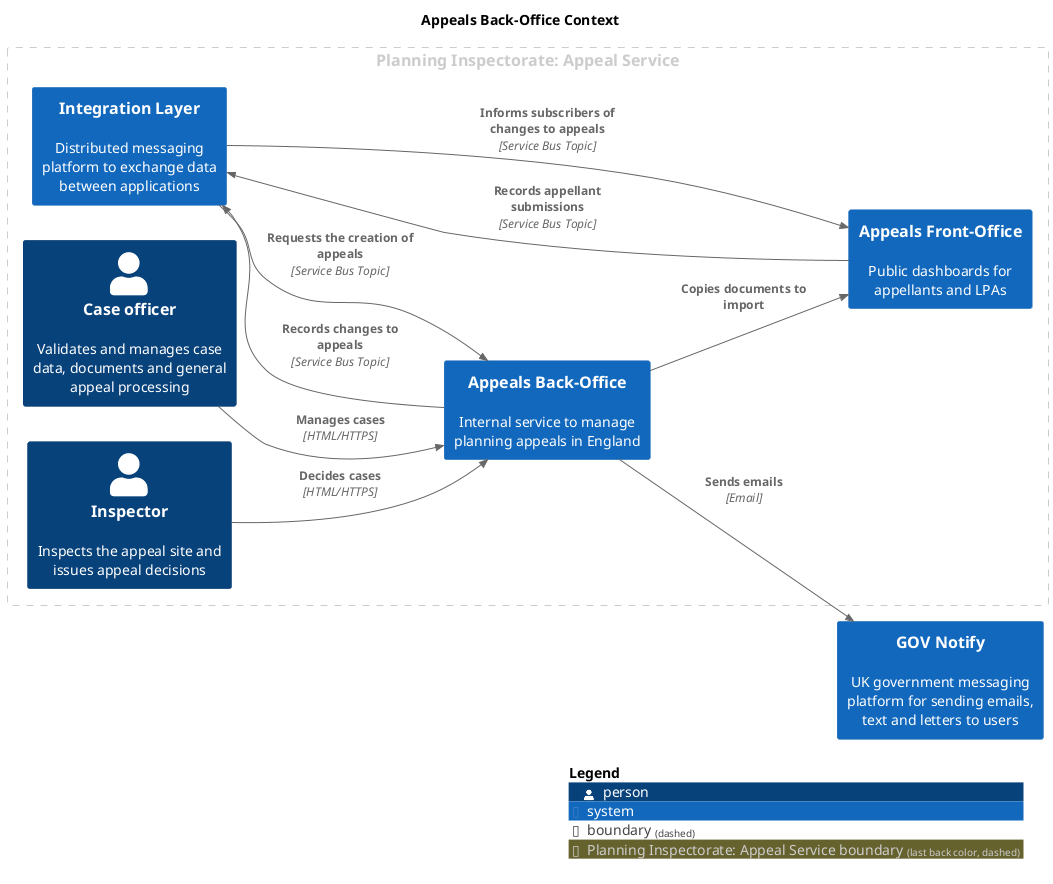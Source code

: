 @startuml
set separator none
title Appeals Back-Office Context

left to right direction

!include <C4/C4>
!include <C4/C4_Context>

AddBoundaryTag("Planning Inspectorate: Appeal Service", $borderColor="#cccccc", $fontColor="#cccccc", $borderStyle="dashed")
Boundary(group_1, "Planning Inspectorate: Appeal Service", $tags="Planning Inspectorate: Appeal Service") {
  System(IntegrationLayer, "Integration Layer", $descr="Distributed messaging platform to exchange data between applications", $tags="", $link="")
  Person(Caseofficer, "Case officer", $descr="Validates and manages case data, documents and general appeal processing", $tags="", $link="")
  Person(Inspector, "Inspector", $descr="Inspects the appeal site and issues appeal decisions", $tags="", $link="")
  System(AppealsFrontOffice, "Appeals Front-Office", $descr="Public dashboards for appellants and LPAs", $tags="", $link="")
  System(AppealsBackOffice, "Appeals Back-Office", $descr="Internal service to manage planning appeals in England", $tags="", $link="")
}

System(GOVNotify, "GOV Notify", $descr="UK government messaging platform for sending emails, text and letters to users", $tags="", $link="")

Rel(Caseofficer, AppealsBackOffice, "Manages cases", $techn="HTML/HTTPS", $tags="", $link="")
Rel(Inspector, AppealsBackOffice, "Decides cases", $techn="HTML/HTTPS", $tags="", $link="")
Rel(AppealsFrontOffice, IntegrationLayer, "Records appellant submissions", $techn="Service Bus Topic", $tags="", $link="")
Rel(AppealsBackOffice, IntegrationLayer, "Records changes to appeals", $techn="Service Bus Topic", $tags="", $link="")
Rel(IntegrationLayer, AppealsBackOffice, "Requests the creation of appeals", $techn="Service Bus Topic", $tags="", $link="")
Rel(IntegrationLayer, AppealsFrontOffice, "Informs subscribers of changes to appeals", $techn="Service Bus Topic", $tags="", $link="")
Rel(AppealsBackOffice, GOVNotify, "Sends emails", $techn="Email", $tags="", $link="")
Rel(AppealsBackOffice, AppealsFrontOffice, "Copies documents to import", $techn="", $tags="", $link="")

SHOW_LEGEND(true)
@enduml